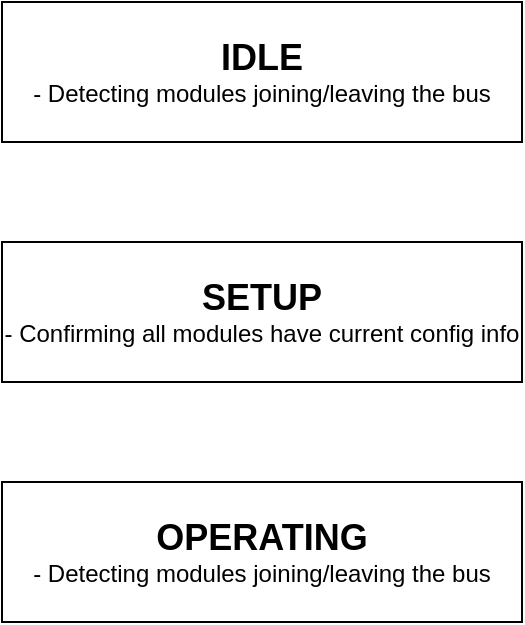 <mxfile version="22.1.2" type="device">
  <diagram name="Page-1" id="inI-zfQGe_h-Fc5cpdxK">
    <mxGraphModel dx="1418" dy="948" grid="1" gridSize="10" guides="1" tooltips="1" connect="1" arrows="1" fold="1" page="1" pageScale="1" pageWidth="850" pageHeight="1100" math="0" shadow="0">
      <root>
        <mxCell id="0" />
        <mxCell id="1" parent="0" />
        <mxCell id="DJghPm9ncT1MCjUbAgXX-1" value="&lt;b&gt;&lt;font style=&quot;font-size: 18px;&quot;&gt;IDLE&lt;/font&gt;&lt;/b&gt;&lt;br&gt;- Detecting modules joining/leaving the bus" style="rounded=0;whiteSpace=wrap;html=1;" vertex="1" parent="1">
          <mxGeometry x="120" y="280" width="260" height="70" as="geometry" />
        </mxCell>
        <mxCell id="DJghPm9ncT1MCjUbAgXX-2" value="&lt;span style=&quot;font-size: 18px;&quot;&gt;&lt;b&gt;SETUP&lt;/b&gt;&lt;/span&gt;&lt;br&gt;- Confirming all modules have current config info" style="rounded=0;whiteSpace=wrap;html=1;" vertex="1" parent="1">
          <mxGeometry x="120" y="400" width="260" height="70" as="geometry" />
        </mxCell>
        <mxCell id="DJghPm9ncT1MCjUbAgXX-3" value="&lt;span style=&quot;font-size: 18px;&quot;&gt;&lt;b&gt;OPERATING&lt;/b&gt;&lt;/span&gt;&lt;br&gt;- Detecting modules joining/leaving the bus" style="rounded=0;whiteSpace=wrap;html=1;" vertex="1" parent="1">
          <mxGeometry x="120" y="520" width="260" height="70" as="geometry" />
        </mxCell>
      </root>
    </mxGraphModel>
  </diagram>
</mxfile>
